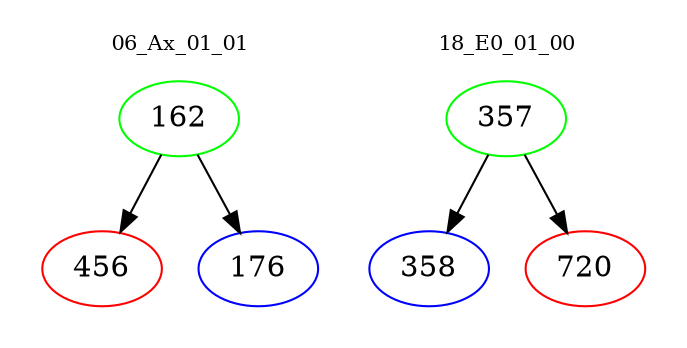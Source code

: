 digraph{
subgraph cluster_0 {
color = white
label = "06_Ax_01_01";
fontsize=10;
T0_162 [label="162", color="green"]
T0_162 -> T0_456 [color="black"]
T0_456 [label="456", color="red"]
T0_162 -> T0_176 [color="black"]
T0_176 [label="176", color="blue"]
}
subgraph cluster_1 {
color = white
label = "18_E0_01_00";
fontsize=10;
T1_357 [label="357", color="green"]
T1_357 -> T1_358 [color="black"]
T1_358 [label="358", color="blue"]
T1_357 -> T1_720 [color="black"]
T1_720 [label="720", color="red"]
}
}
